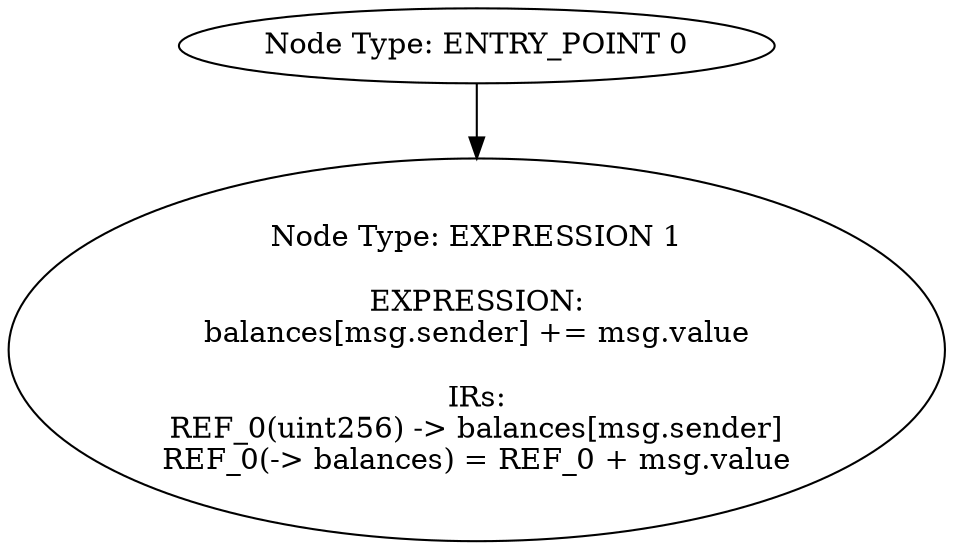 digraph{
0[label="Node Type: ENTRY_POINT 0
"];
0->1;
1[label="Node Type: EXPRESSION 1

EXPRESSION:
balances[msg.sender] += msg.value

IRs:
REF_0(uint256) -> balances[msg.sender]
REF_0(-> balances) = REF_0 + msg.value"];
}
